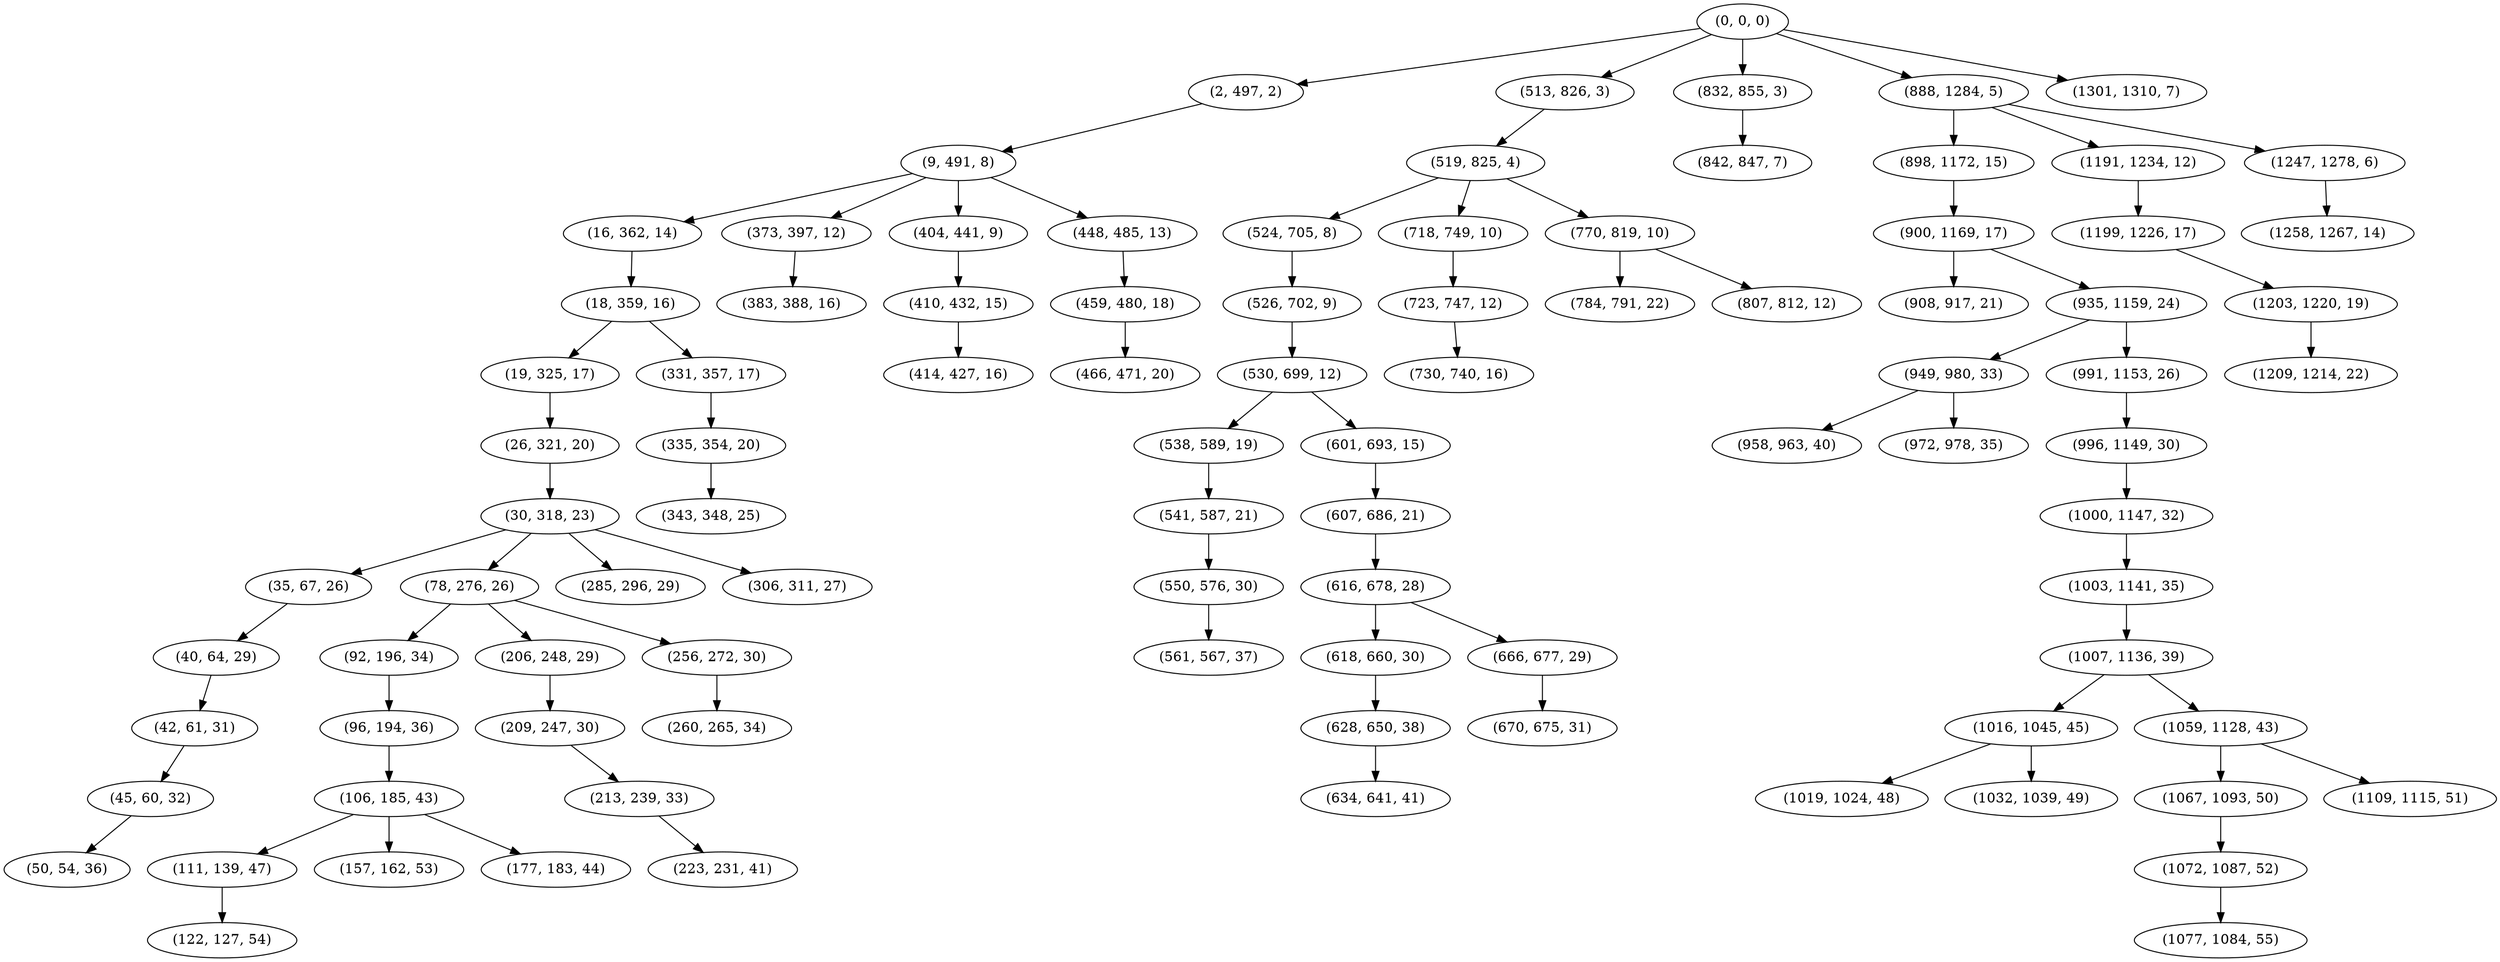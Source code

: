 digraph tree {
    "(0, 0, 0)";
    "(2, 497, 2)";
    "(9, 491, 8)";
    "(16, 362, 14)";
    "(18, 359, 16)";
    "(19, 325, 17)";
    "(26, 321, 20)";
    "(30, 318, 23)";
    "(35, 67, 26)";
    "(40, 64, 29)";
    "(42, 61, 31)";
    "(45, 60, 32)";
    "(50, 54, 36)";
    "(78, 276, 26)";
    "(92, 196, 34)";
    "(96, 194, 36)";
    "(106, 185, 43)";
    "(111, 139, 47)";
    "(122, 127, 54)";
    "(157, 162, 53)";
    "(177, 183, 44)";
    "(206, 248, 29)";
    "(209, 247, 30)";
    "(213, 239, 33)";
    "(223, 231, 41)";
    "(256, 272, 30)";
    "(260, 265, 34)";
    "(285, 296, 29)";
    "(306, 311, 27)";
    "(331, 357, 17)";
    "(335, 354, 20)";
    "(343, 348, 25)";
    "(373, 397, 12)";
    "(383, 388, 16)";
    "(404, 441, 9)";
    "(410, 432, 15)";
    "(414, 427, 16)";
    "(448, 485, 13)";
    "(459, 480, 18)";
    "(466, 471, 20)";
    "(513, 826, 3)";
    "(519, 825, 4)";
    "(524, 705, 8)";
    "(526, 702, 9)";
    "(530, 699, 12)";
    "(538, 589, 19)";
    "(541, 587, 21)";
    "(550, 576, 30)";
    "(561, 567, 37)";
    "(601, 693, 15)";
    "(607, 686, 21)";
    "(616, 678, 28)";
    "(618, 660, 30)";
    "(628, 650, 38)";
    "(634, 641, 41)";
    "(666, 677, 29)";
    "(670, 675, 31)";
    "(718, 749, 10)";
    "(723, 747, 12)";
    "(730, 740, 16)";
    "(770, 819, 10)";
    "(784, 791, 22)";
    "(807, 812, 12)";
    "(832, 855, 3)";
    "(842, 847, 7)";
    "(888, 1284, 5)";
    "(898, 1172, 15)";
    "(900, 1169, 17)";
    "(908, 917, 21)";
    "(935, 1159, 24)";
    "(949, 980, 33)";
    "(958, 963, 40)";
    "(972, 978, 35)";
    "(991, 1153, 26)";
    "(996, 1149, 30)";
    "(1000, 1147, 32)";
    "(1003, 1141, 35)";
    "(1007, 1136, 39)";
    "(1016, 1045, 45)";
    "(1019, 1024, 48)";
    "(1032, 1039, 49)";
    "(1059, 1128, 43)";
    "(1067, 1093, 50)";
    "(1072, 1087, 52)";
    "(1077, 1084, 55)";
    "(1109, 1115, 51)";
    "(1191, 1234, 12)";
    "(1199, 1226, 17)";
    "(1203, 1220, 19)";
    "(1209, 1214, 22)";
    "(1247, 1278, 6)";
    "(1258, 1267, 14)";
    "(1301, 1310, 7)";
    "(0, 0, 0)" -> "(2, 497, 2)";
    "(0, 0, 0)" -> "(513, 826, 3)";
    "(0, 0, 0)" -> "(832, 855, 3)";
    "(0, 0, 0)" -> "(888, 1284, 5)";
    "(0, 0, 0)" -> "(1301, 1310, 7)";
    "(2, 497, 2)" -> "(9, 491, 8)";
    "(9, 491, 8)" -> "(16, 362, 14)";
    "(9, 491, 8)" -> "(373, 397, 12)";
    "(9, 491, 8)" -> "(404, 441, 9)";
    "(9, 491, 8)" -> "(448, 485, 13)";
    "(16, 362, 14)" -> "(18, 359, 16)";
    "(18, 359, 16)" -> "(19, 325, 17)";
    "(18, 359, 16)" -> "(331, 357, 17)";
    "(19, 325, 17)" -> "(26, 321, 20)";
    "(26, 321, 20)" -> "(30, 318, 23)";
    "(30, 318, 23)" -> "(35, 67, 26)";
    "(30, 318, 23)" -> "(78, 276, 26)";
    "(30, 318, 23)" -> "(285, 296, 29)";
    "(30, 318, 23)" -> "(306, 311, 27)";
    "(35, 67, 26)" -> "(40, 64, 29)";
    "(40, 64, 29)" -> "(42, 61, 31)";
    "(42, 61, 31)" -> "(45, 60, 32)";
    "(45, 60, 32)" -> "(50, 54, 36)";
    "(78, 276, 26)" -> "(92, 196, 34)";
    "(78, 276, 26)" -> "(206, 248, 29)";
    "(78, 276, 26)" -> "(256, 272, 30)";
    "(92, 196, 34)" -> "(96, 194, 36)";
    "(96, 194, 36)" -> "(106, 185, 43)";
    "(106, 185, 43)" -> "(111, 139, 47)";
    "(106, 185, 43)" -> "(157, 162, 53)";
    "(106, 185, 43)" -> "(177, 183, 44)";
    "(111, 139, 47)" -> "(122, 127, 54)";
    "(206, 248, 29)" -> "(209, 247, 30)";
    "(209, 247, 30)" -> "(213, 239, 33)";
    "(213, 239, 33)" -> "(223, 231, 41)";
    "(256, 272, 30)" -> "(260, 265, 34)";
    "(331, 357, 17)" -> "(335, 354, 20)";
    "(335, 354, 20)" -> "(343, 348, 25)";
    "(373, 397, 12)" -> "(383, 388, 16)";
    "(404, 441, 9)" -> "(410, 432, 15)";
    "(410, 432, 15)" -> "(414, 427, 16)";
    "(448, 485, 13)" -> "(459, 480, 18)";
    "(459, 480, 18)" -> "(466, 471, 20)";
    "(513, 826, 3)" -> "(519, 825, 4)";
    "(519, 825, 4)" -> "(524, 705, 8)";
    "(519, 825, 4)" -> "(718, 749, 10)";
    "(519, 825, 4)" -> "(770, 819, 10)";
    "(524, 705, 8)" -> "(526, 702, 9)";
    "(526, 702, 9)" -> "(530, 699, 12)";
    "(530, 699, 12)" -> "(538, 589, 19)";
    "(530, 699, 12)" -> "(601, 693, 15)";
    "(538, 589, 19)" -> "(541, 587, 21)";
    "(541, 587, 21)" -> "(550, 576, 30)";
    "(550, 576, 30)" -> "(561, 567, 37)";
    "(601, 693, 15)" -> "(607, 686, 21)";
    "(607, 686, 21)" -> "(616, 678, 28)";
    "(616, 678, 28)" -> "(618, 660, 30)";
    "(616, 678, 28)" -> "(666, 677, 29)";
    "(618, 660, 30)" -> "(628, 650, 38)";
    "(628, 650, 38)" -> "(634, 641, 41)";
    "(666, 677, 29)" -> "(670, 675, 31)";
    "(718, 749, 10)" -> "(723, 747, 12)";
    "(723, 747, 12)" -> "(730, 740, 16)";
    "(770, 819, 10)" -> "(784, 791, 22)";
    "(770, 819, 10)" -> "(807, 812, 12)";
    "(832, 855, 3)" -> "(842, 847, 7)";
    "(888, 1284, 5)" -> "(898, 1172, 15)";
    "(888, 1284, 5)" -> "(1191, 1234, 12)";
    "(888, 1284, 5)" -> "(1247, 1278, 6)";
    "(898, 1172, 15)" -> "(900, 1169, 17)";
    "(900, 1169, 17)" -> "(908, 917, 21)";
    "(900, 1169, 17)" -> "(935, 1159, 24)";
    "(935, 1159, 24)" -> "(949, 980, 33)";
    "(935, 1159, 24)" -> "(991, 1153, 26)";
    "(949, 980, 33)" -> "(958, 963, 40)";
    "(949, 980, 33)" -> "(972, 978, 35)";
    "(991, 1153, 26)" -> "(996, 1149, 30)";
    "(996, 1149, 30)" -> "(1000, 1147, 32)";
    "(1000, 1147, 32)" -> "(1003, 1141, 35)";
    "(1003, 1141, 35)" -> "(1007, 1136, 39)";
    "(1007, 1136, 39)" -> "(1016, 1045, 45)";
    "(1007, 1136, 39)" -> "(1059, 1128, 43)";
    "(1016, 1045, 45)" -> "(1019, 1024, 48)";
    "(1016, 1045, 45)" -> "(1032, 1039, 49)";
    "(1059, 1128, 43)" -> "(1067, 1093, 50)";
    "(1059, 1128, 43)" -> "(1109, 1115, 51)";
    "(1067, 1093, 50)" -> "(1072, 1087, 52)";
    "(1072, 1087, 52)" -> "(1077, 1084, 55)";
    "(1191, 1234, 12)" -> "(1199, 1226, 17)";
    "(1199, 1226, 17)" -> "(1203, 1220, 19)";
    "(1203, 1220, 19)" -> "(1209, 1214, 22)";
    "(1247, 1278, 6)" -> "(1258, 1267, 14)";
}
